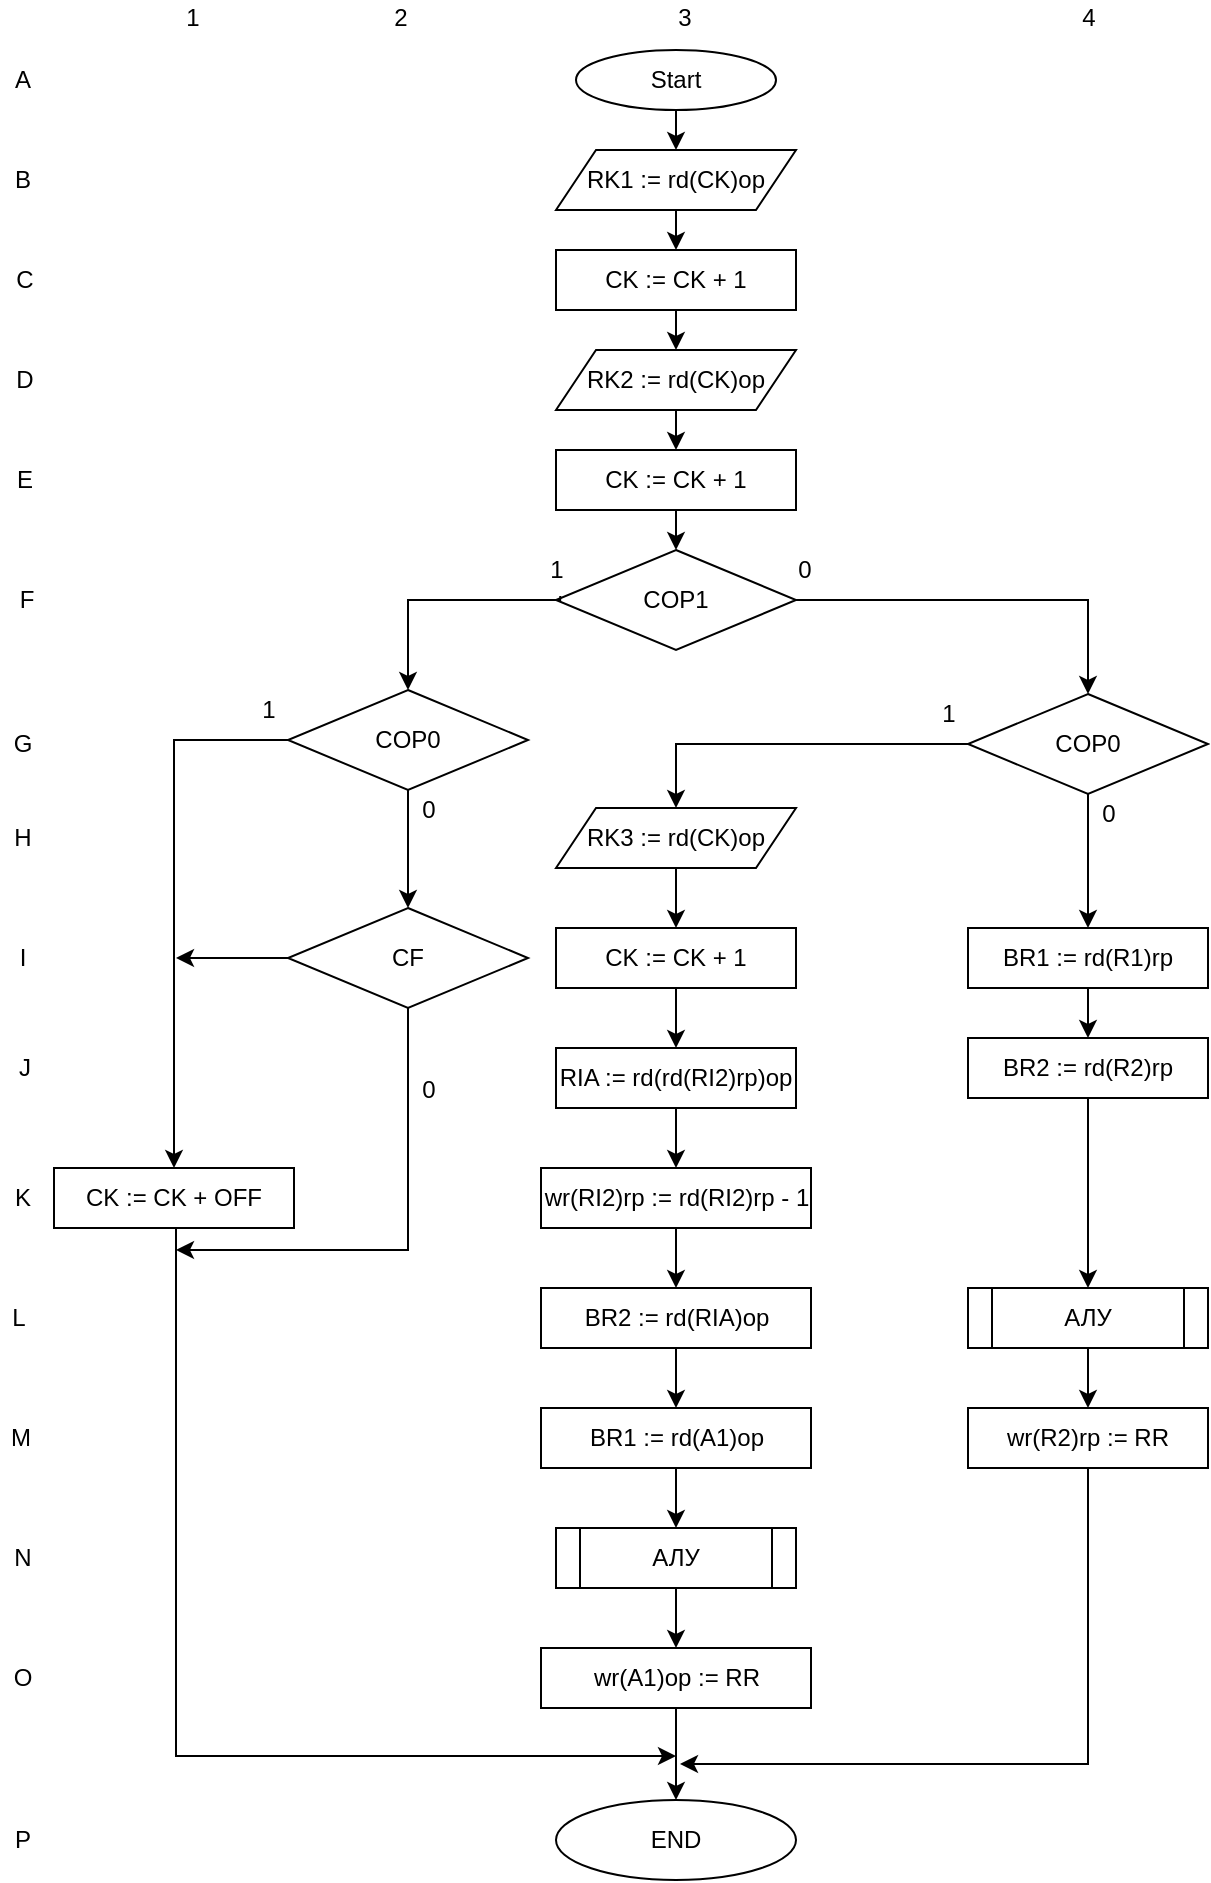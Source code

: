<mxfile version="18.0.7" type="github">
  <diagram id="KE3Y_JJDXEvooJmlkgoM" name="Page-1">
    <mxGraphModel dx="1397" dy="740" grid="0" gridSize="10" guides="1" tooltips="1" connect="1" arrows="1" fold="1" page="1" pageScale="1" pageWidth="827" pageHeight="1169" math="0" shadow="0">
      <root>
        <mxCell id="0" />
        <mxCell id="1" parent="0" />
        <mxCell id="UL9RxV9l1OQldz9KdJYa-1" value="Start" style="ellipse;whiteSpace=wrap;html=1;" vertex="1" parent="1">
          <mxGeometry x="300" y="40" width="100" height="30" as="geometry" />
        </mxCell>
        <mxCell id="UL9RxV9l1OQldz9KdJYa-2" value="" style="endArrow=classic;html=1;rounded=0;exitX=0.5;exitY=1;exitDx=0;exitDy=0;entryX=0.5;entryY=0;entryDx=0;entryDy=0;" edge="1" parent="1" source="UL9RxV9l1OQldz9KdJYa-1" target="UL9RxV9l1OQldz9KdJYa-3">
          <mxGeometry width="50" height="50" relative="1" as="geometry">
            <mxPoint x="360" y="280" as="sourcePoint" />
            <mxPoint x="350" y="90" as="targetPoint" />
          </mxGeometry>
        </mxCell>
        <mxCell id="UL9RxV9l1OQldz9KdJYa-3" value="RK1 := rd(CK)op" style="shape=parallelogram;perimeter=parallelogramPerimeter;whiteSpace=wrap;html=1;fixedSize=1;" vertex="1" parent="1">
          <mxGeometry x="290" y="90" width="120" height="30" as="geometry" />
        </mxCell>
        <mxCell id="UL9RxV9l1OQldz9KdJYa-5" value="CK := CK + 1" style="rounded=0;whiteSpace=wrap;html=1;" vertex="1" parent="1">
          <mxGeometry x="290" y="140" width="120" height="30" as="geometry" />
        </mxCell>
        <mxCell id="UL9RxV9l1OQldz9KdJYa-6" value="" style="endArrow=classic;html=1;rounded=0;exitX=0.5;exitY=1;exitDx=0;exitDy=0;entryX=0.5;entryY=0;entryDx=0;entryDy=0;" edge="1" parent="1" source="UL9RxV9l1OQldz9KdJYa-3" target="UL9RxV9l1OQldz9KdJYa-5">
          <mxGeometry width="50" height="50" relative="1" as="geometry">
            <mxPoint x="360" y="270" as="sourcePoint" />
            <mxPoint x="410" y="220" as="targetPoint" />
          </mxGeometry>
        </mxCell>
        <mxCell id="UL9RxV9l1OQldz9KdJYa-7" value="RK2 := rd(CK)op" style="shape=parallelogram;perimeter=parallelogramPerimeter;whiteSpace=wrap;html=1;fixedSize=1;" vertex="1" parent="1">
          <mxGeometry x="290" y="190" width="120" height="30" as="geometry" />
        </mxCell>
        <mxCell id="UL9RxV9l1OQldz9KdJYa-8" value="" style="endArrow=classic;html=1;rounded=0;exitX=0.5;exitY=1;exitDx=0;exitDy=0;entryX=0.5;entryY=0;entryDx=0;entryDy=0;" edge="1" parent="1" source="UL9RxV9l1OQldz9KdJYa-5" target="UL9RxV9l1OQldz9KdJYa-7">
          <mxGeometry width="50" height="50" relative="1" as="geometry">
            <mxPoint x="360" y="270" as="sourcePoint" />
            <mxPoint x="410" y="220" as="targetPoint" />
          </mxGeometry>
        </mxCell>
        <mxCell id="UL9RxV9l1OQldz9KdJYa-9" value="CK := CK + 1" style="rounded=0;whiteSpace=wrap;html=1;" vertex="1" parent="1">
          <mxGeometry x="290" y="240" width="120" height="30" as="geometry" />
        </mxCell>
        <mxCell id="UL9RxV9l1OQldz9KdJYa-10" value="" style="endArrow=classic;html=1;rounded=0;exitX=0.5;exitY=1;exitDx=0;exitDy=0;entryX=0.5;entryY=0;entryDx=0;entryDy=0;" edge="1" parent="1" source="UL9RxV9l1OQldz9KdJYa-7" target="UL9RxV9l1OQldz9KdJYa-9">
          <mxGeometry width="50" height="50" relative="1" as="geometry">
            <mxPoint x="360" y="280" as="sourcePoint" />
            <mxPoint x="410" y="230" as="targetPoint" />
          </mxGeometry>
        </mxCell>
        <mxCell id="UL9RxV9l1OQldz9KdJYa-11" value="COP1" style="rhombus;whiteSpace=wrap;html=1;" vertex="1" parent="1">
          <mxGeometry x="290" y="290" width="120" height="50" as="geometry" />
        </mxCell>
        <mxCell id="UL9RxV9l1OQldz9KdJYa-12" value="" style="endArrow=classic;html=1;rounded=0;exitX=0.5;exitY=1;exitDx=0;exitDy=0;entryX=0.5;entryY=0;entryDx=0;entryDy=0;" edge="1" parent="1" source="UL9RxV9l1OQldz9KdJYa-9" target="UL9RxV9l1OQldz9KdJYa-11">
          <mxGeometry width="50" height="50" relative="1" as="geometry">
            <mxPoint x="360" y="360" as="sourcePoint" />
            <mxPoint x="410" y="310" as="targetPoint" />
          </mxGeometry>
        </mxCell>
        <mxCell id="UL9RxV9l1OQldz9KdJYa-13" value="" style="edgeStyle=segmentEdgeStyle;endArrow=classic;html=1;rounded=0;exitX=0.607;exitY=1.15;exitDx=0;exitDy=0;entryX=0.5;entryY=0;entryDx=0;entryDy=0;exitPerimeter=0;" edge="1" parent="1" source="UL9RxV9l1OQldz9KdJYa-30" target="UL9RxV9l1OQldz9KdJYa-16">
          <mxGeometry width="50" height="50" relative="1" as="geometry">
            <mxPoint x="256" y="315" as="sourcePoint" />
            <mxPoint x="176" y="360" as="targetPoint" />
            <Array as="points">
              <mxPoint x="292" y="315" />
              <mxPoint x="216" y="315" />
            </Array>
          </mxGeometry>
        </mxCell>
        <mxCell id="UL9RxV9l1OQldz9KdJYa-15" value="" style="edgeStyle=segmentEdgeStyle;endArrow=classic;html=1;rounded=0;exitX=1;exitY=0.5;exitDx=0;exitDy=0;entryX=0.5;entryY=0;entryDx=0;entryDy=0;" edge="1" parent="1" source="UL9RxV9l1OQldz9KdJYa-11" target="UL9RxV9l1OQldz9KdJYa-17">
          <mxGeometry width="50" height="50" relative="1" as="geometry">
            <mxPoint x="360" y="360" as="sourcePoint" />
            <mxPoint x="590" y="360" as="targetPoint" />
            <Array as="points">
              <mxPoint x="556" y="315" />
            </Array>
          </mxGeometry>
        </mxCell>
        <mxCell id="UL9RxV9l1OQldz9KdJYa-16" value="COP0" style="rhombus;whiteSpace=wrap;html=1;" vertex="1" parent="1">
          <mxGeometry x="156" y="360" width="120" height="50" as="geometry" />
        </mxCell>
        <mxCell id="UL9RxV9l1OQldz9KdJYa-17" value="COP0" style="rhombus;whiteSpace=wrap;html=1;" vertex="1" parent="1">
          <mxGeometry x="496" y="362" width="120" height="50" as="geometry" />
        </mxCell>
        <mxCell id="UL9RxV9l1OQldz9KdJYa-18" value="" style="endArrow=classic;html=1;rounded=0;exitX=0.5;exitY=1;exitDx=0;exitDy=0;entryX=0.5;entryY=0;entryDx=0;entryDy=0;" edge="1" parent="1" source="UL9RxV9l1OQldz9KdJYa-16" target="UL9RxV9l1OQldz9KdJYa-19">
          <mxGeometry width="50" height="50" relative="1" as="geometry">
            <mxPoint x="246" y="470" as="sourcePoint" />
            <mxPoint x="216" y="500" as="targetPoint" />
          </mxGeometry>
        </mxCell>
        <mxCell id="UL9RxV9l1OQldz9KdJYa-19" value="CF" style="rhombus;whiteSpace=wrap;html=1;" vertex="1" parent="1">
          <mxGeometry x="156" y="469" width="120" height="50" as="geometry" />
        </mxCell>
        <mxCell id="UL9RxV9l1OQldz9KdJYa-22" value="CK := CK + OFF" style="rounded=0;whiteSpace=wrap;html=1;" vertex="1" parent="1">
          <mxGeometry x="39" y="599" width="120" height="30" as="geometry" />
        </mxCell>
        <mxCell id="UL9RxV9l1OQldz9KdJYa-23" value="" style="edgeStyle=segmentEdgeStyle;endArrow=classic;html=1;rounded=0;exitX=0;exitY=0.5;exitDx=0;exitDy=0;entryX=0.5;entryY=0;entryDx=0;entryDy=0;" edge="1" parent="1" source="UL9RxV9l1OQldz9KdJYa-16" target="UL9RxV9l1OQldz9KdJYa-22">
          <mxGeometry width="50" height="50" relative="1" as="geometry">
            <mxPoint x="350" y="350" as="sourcePoint" />
            <mxPoint x="400" y="300" as="targetPoint" />
          </mxGeometry>
        </mxCell>
        <mxCell id="UL9RxV9l1OQldz9KdJYa-24" value="" style="endArrow=classic;html=1;rounded=0;exitX=0;exitY=0.5;exitDx=0;exitDy=0;" edge="1" parent="1" source="UL9RxV9l1OQldz9KdJYa-19">
          <mxGeometry width="50" height="50" relative="1" as="geometry">
            <mxPoint x="350" y="319" as="sourcePoint" />
            <mxPoint x="100" y="494" as="targetPoint" />
          </mxGeometry>
        </mxCell>
        <mxCell id="UL9RxV9l1OQldz9KdJYa-26" value="1" style="text;html=1;align=center;verticalAlign=middle;resizable=0;points=[];autosize=1;strokeColor=none;fillColor=none;" vertex="1" parent="1">
          <mxGeometry x="136" y="360" width="20" height="20" as="geometry" />
        </mxCell>
        <mxCell id="UL9RxV9l1OQldz9KdJYa-27" value="0" style="text;html=1;align=center;verticalAlign=middle;resizable=0;points=[];autosize=1;strokeColor=none;fillColor=none;" vertex="1" parent="1">
          <mxGeometry x="216" y="410" width="20" height="20" as="geometry" />
        </mxCell>
        <mxCell id="UL9RxV9l1OQldz9KdJYa-28" value="" style="edgeStyle=segmentEdgeStyle;endArrow=classic;html=1;rounded=0;exitX=0.5;exitY=1;exitDx=0;exitDy=0;" edge="1" parent="1" source="UL9RxV9l1OQldz9KdJYa-19">
          <mxGeometry width="50" height="50" relative="1" as="geometry">
            <mxPoint x="350" y="620" as="sourcePoint" />
            <mxPoint x="100" y="640" as="targetPoint" />
            <Array as="points">
              <mxPoint x="216" y="640" />
            </Array>
          </mxGeometry>
        </mxCell>
        <mxCell id="UL9RxV9l1OQldz9KdJYa-29" value="0" style="text;html=1;align=center;verticalAlign=middle;resizable=0;points=[];autosize=1;strokeColor=none;fillColor=none;" vertex="1" parent="1">
          <mxGeometry x="216" y="550" width="20" height="20" as="geometry" />
        </mxCell>
        <mxCell id="UL9RxV9l1OQldz9KdJYa-30" value="1" style="text;html=1;align=center;verticalAlign=middle;resizable=0;points=[];autosize=1;strokeColor=none;fillColor=none;" vertex="1" parent="1">
          <mxGeometry x="280" y="290" width="20" height="20" as="geometry" />
        </mxCell>
        <mxCell id="UL9RxV9l1OQldz9KdJYa-31" value="0" style="text;html=1;align=center;verticalAlign=middle;resizable=0;points=[];autosize=1;strokeColor=none;fillColor=none;" vertex="1" parent="1">
          <mxGeometry x="404" y="290" width="20" height="20" as="geometry" />
        </mxCell>
        <mxCell id="UL9RxV9l1OQldz9KdJYa-32" value="" style="endArrow=classic;html=1;rounded=0;exitX=0.5;exitY=1;exitDx=0;exitDy=0;entryX=0.5;entryY=0;entryDx=0;entryDy=0;" edge="1" parent="1" source="UL9RxV9l1OQldz9KdJYa-17" target="UL9RxV9l1OQldz9KdJYa-33">
          <mxGeometry width="50" height="50" relative="1" as="geometry">
            <mxPoint x="316" y="622" as="sourcePoint" />
            <mxPoint x="556" y="492" as="targetPoint" />
          </mxGeometry>
        </mxCell>
        <mxCell id="UL9RxV9l1OQldz9KdJYa-33" value="BR1 := rd(R1)rp" style="rounded=0;whiteSpace=wrap;html=1;" vertex="1" parent="1">
          <mxGeometry x="496" y="479" width="120" height="30" as="geometry" />
        </mxCell>
        <mxCell id="UL9RxV9l1OQldz9KdJYa-34" value="BR2 := rd(R2)rp" style="rounded=0;whiteSpace=wrap;html=1;" vertex="1" parent="1">
          <mxGeometry x="496" y="534" width="120" height="30" as="geometry" />
        </mxCell>
        <mxCell id="UL9RxV9l1OQldz9KdJYa-35" value="" style="endArrow=classic;html=1;rounded=0;exitX=0.5;exitY=1;exitDx=0;exitDy=0;entryX=0.5;entryY=0;entryDx=0;entryDy=0;" edge="1" parent="1" source="UL9RxV9l1OQldz9KdJYa-33" target="UL9RxV9l1OQldz9KdJYa-34">
          <mxGeometry width="50" height="50" relative="1" as="geometry">
            <mxPoint x="306" y="589" as="sourcePoint" />
            <mxPoint x="356" y="539" as="targetPoint" />
          </mxGeometry>
        </mxCell>
        <mxCell id="UL9RxV9l1OQldz9KdJYa-36" value="" style="endArrow=classic;html=1;rounded=0;exitX=0.5;exitY=1;exitDx=0;exitDy=0;entryX=0.5;entryY=0;entryDx=0;entryDy=0;" edge="1" parent="1" source="UL9RxV9l1OQldz9KdJYa-34" target="UL9RxV9l1OQldz9KdJYa-37">
          <mxGeometry width="50" height="50" relative="1" as="geometry">
            <mxPoint x="306" y="692" as="sourcePoint" />
            <mxPoint x="556" y="702" as="targetPoint" />
          </mxGeometry>
        </mxCell>
        <mxCell id="UL9RxV9l1OQldz9KdJYa-37" value="АЛУ" style="shape=process;whiteSpace=wrap;html=1;backgroundOutline=1;" vertex="1" parent="1">
          <mxGeometry x="496" y="659" width="120" height="30" as="geometry" />
        </mxCell>
        <mxCell id="UL9RxV9l1OQldz9KdJYa-39" value="wr(R2)rp := RR" style="rounded=0;whiteSpace=wrap;html=1;" vertex="1" parent="1">
          <mxGeometry x="496" y="719" width="120" height="30" as="geometry" />
        </mxCell>
        <mxCell id="UL9RxV9l1OQldz9KdJYa-40" value="" style="endArrow=classic;html=1;rounded=0;exitX=0.5;exitY=1;exitDx=0;exitDy=0;entryX=0.5;entryY=0;entryDx=0;entryDy=0;" edge="1" parent="1" source="UL9RxV9l1OQldz9KdJYa-37" target="UL9RxV9l1OQldz9KdJYa-39">
          <mxGeometry width="50" height="50" relative="1" as="geometry">
            <mxPoint x="306" y="649" as="sourcePoint" />
            <mxPoint x="356" y="599" as="targetPoint" />
          </mxGeometry>
        </mxCell>
        <mxCell id="UL9RxV9l1OQldz9KdJYa-41" value="" style="edgeStyle=segmentEdgeStyle;endArrow=classic;html=1;rounded=0;exitX=0;exitY=0.5;exitDx=0;exitDy=0;entryX=0.5;entryY=0;entryDx=0;entryDy=0;" edge="1" parent="1" source="UL9RxV9l1OQldz9KdJYa-17" target="UL9RxV9l1OQldz9KdJYa-44">
          <mxGeometry width="50" height="50" relative="1" as="geometry">
            <mxPoint x="340" y="500" as="sourcePoint" />
            <mxPoint x="390" y="450" as="targetPoint" />
          </mxGeometry>
        </mxCell>
        <mxCell id="UL9RxV9l1OQldz9KdJYa-42" value="0" style="text;html=1;align=center;verticalAlign=middle;resizable=0;points=[];autosize=1;strokeColor=none;fillColor=none;" vertex="1" parent="1">
          <mxGeometry x="556" y="412" width="20" height="20" as="geometry" />
        </mxCell>
        <mxCell id="UL9RxV9l1OQldz9KdJYa-43" value="1" style="text;html=1;align=center;verticalAlign=middle;resizable=0;points=[];autosize=1;strokeColor=none;fillColor=none;" vertex="1" parent="1">
          <mxGeometry x="476" y="362" width="20" height="20" as="geometry" />
        </mxCell>
        <mxCell id="UL9RxV9l1OQldz9KdJYa-44" value="RK3 := rd(CK)op" style="shape=parallelogram;perimeter=parallelogramPerimeter;whiteSpace=wrap;html=1;fixedSize=1;" vertex="1" parent="1">
          <mxGeometry x="290" y="419" width="120" height="30" as="geometry" />
        </mxCell>
        <mxCell id="UL9RxV9l1OQldz9KdJYa-45" value="CK := CK + 1" style="rounded=0;whiteSpace=wrap;html=1;" vertex="1" parent="1">
          <mxGeometry x="290" y="479" width="120" height="30" as="geometry" />
        </mxCell>
        <mxCell id="UL9RxV9l1OQldz9KdJYa-46" value="" style="endArrow=classic;html=1;rounded=0;exitX=0.5;exitY=1;exitDx=0;exitDy=0;entryX=0.5;entryY=0;entryDx=0;entryDy=0;" edge="1" parent="1" source="UL9RxV9l1OQldz9KdJYa-44" target="UL9RxV9l1OQldz9KdJYa-45">
          <mxGeometry width="50" height="50" relative="1" as="geometry">
            <mxPoint x="300" y="659" as="sourcePoint" />
            <mxPoint x="350" y="609" as="targetPoint" />
          </mxGeometry>
        </mxCell>
        <mxCell id="UL9RxV9l1OQldz9KdJYa-47" value="RIA := rd(rd(RI2)rp)op" style="rounded=0;whiteSpace=wrap;html=1;" vertex="1" parent="1">
          <mxGeometry x="290" y="539" width="120" height="30" as="geometry" />
        </mxCell>
        <mxCell id="UL9RxV9l1OQldz9KdJYa-48" value="wr(RI2)rp := rd(RI2)rp - 1" style="rounded=0;whiteSpace=wrap;html=1;" vertex="1" parent="1">
          <mxGeometry x="282.5" y="599" width="135" height="30" as="geometry" />
        </mxCell>
        <mxCell id="UL9RxV9l1OQldz9KdJYa-49" value="" style="endArrow=classic;html=1;rounded=0;exitX=0.5;exitY=1;exitDx=0;exitDy=0;entryX=0.5;entryY=0;entryDx=0;entryDy=0;" edge="1" parent="1" source="UL9RxV9l1OQldz9KdJYa-45" target="UL9RxV9l1OQldz9KdJYa-47">
          <mxGeometry width="50" height="50" relative="1" as="geometry">
            <mxPoint x="300" y="649" as="sourcePoint" />
            <mxPoint x="350" y="599" as="targetPoint" />
          </mxGeometry>
        </mxCell>
        <mxCell id="UL9RxV9l1OQldz9KdJYa-50" value="" style="endArrow=classic;html=1;rounded=0;exitX=0.5;exitY=1;exitDx=0;exitDy=0;entryX=0.5;entryY=0;entryDx=0;entryDy=0;" edge="1" parent="1" source="UL9RxV9l1OQldz9KdJYa-47" target="UL9RxV9l1OQldz9KdJYa-48">
          <mxGeometry width="50" height="50" relative="1" as="geometry">
            <mxPoint x="300" y="649" as="sourcePoint" />
            <mxPoint x="350" y="599" as="targetPoint" />
          </mxGeometry>
        </mxCell>
        <mxCell id="UL9RxV9l1OQldz9KdJYa-51" value="BR2 := rd(RIA)op" style="rounded=0;whiteSpace=wrap;html=1;" vertex="1" parent="1">
          <mxGeometry x="282.5" y="659" width="135" height="30" as="geometry" />
        </mxCell>
        <mxCell id="UL9RxV9l1OQldz9KdJYa-52" value="" style="endArrow=classic;html=1;rounded=0;exitX=0.5;exitY=1;exitDx=0;exitDy=0;entryX=0.5;entryY=0;entryDx=0;entryDy=0;" edge="1" parent="1" source="UL9RxV9l1OQldz9KdJYa-48" target="UL9RxV9l1OQldz9KdJYa-51">
          <mxGeometry width="50" height="50" relative="1" as="geometry">
            <mxPoint x="300" y="649" as="sourcePoint" />
            <mxPoint x="350" y="599" as="targetPoint" />
          </mxGeometry>
        </mxCell>
        <mxCell id="UL9RxV9l1OQldz9KdJYa-53" value="BR1 := rd(A1)op" style="rounded=0;whiteSpace=wrap;html=1;" vertex="1" parent="1">
          <mxGeometry x="282.5" y="719" width="135" height="30" as="geometry" />
        </mxCell>
        <mxCell id="UL9RxV9l1OQldz9KdJYa-54" value="" style="endArrow=classic;html=1;rounded=0;exitX=0.5;exitY=1;exitDx=0;exitDy=0;entryX=0.5;entryY=0;entryDx=0;entryDy=0;" edge="1" parent="1" source="UL9RxV9l1OQldz9KdJYa-51" target="UL9RxV9l1OQldz9KdJYa-53">
          <mxGeometry width="50" height="50" relative="1" as="geometry">
            <mxPoint x="300" y="649" as="sourcePoint" />
            <mxPoint x="350" y="599" as="targetPoint" />
          </mxGeometry>
        </mxCell>
        <mxCell id="UL9RxV9l1OQldz9KdJYa-55" value="АЛУ" style="shape=process;whiteSpace=wrap;html=1;backgroundOutline=1;" vertex="1" parent="1">
          <mxGeometry x="290" y="779" width="120" height="30" as="geometry" />
        </mxCell>
        <mxCell id="UL9RxV9l1OQldz9KdJYa-56" value="" style="endArrow=classic;html=1;rounded=0;exitX=0.5;exitY=1;exitDx=0;exitDy=0;entryX=0.5;entryY=0;entryDx=0;entryDy=0;" edge="1" parent="1" source="UL9RxV9l1OQldz9KdJYa-53" target="UL9RxV9l1OQldz9KdJYa-55">
          <mxGeometry width="50" height="50" relative="1" as="geometry">
            <mxPoint x="300" y="749" as="sourcePoint" />
            <mxPoint x="350" y="699" as="targetPoint" />
          </mxGeometry>
        </mxCell>
        <mxCell id="UL9RxV9l1OQldz9KdJYa-57" value="wr(A1)op := RR" style="rounded=0;whiteSpace=wrap;html=1;" vertex="1" parent="1">
          <mxGeometry x="282.5" y="839" width="135" height="30" as="geometry" />
        </mxCell>
        <mxCell id="UL9RxV9l1OQldz9KdJYa-58" value="" style="endArrow=classic;html=1;rounded=0;exitX=0.5;exitY=1;exitDx=0;exitDy=0;entryX=0.5;entryY=0;entryDx=0;entryDy=0;" edge="1" parent="1" source="UL9RxV9l1OQldz9KdJYa-55" target="UL9RxV9l1OQldz9KdJYa-57">
          <mxGeometry width="50" height="50" relative="1" as="geometry">
            <mxPoint x="300" y="839" as="sourcePoint" />
            <mxPoint x="350" y="789" as="targetPoint" />
          </mxGeometry>
        </mxCell>
        <mxCell id="UL9RxV9l1OQldz9KdJYa-59" value="END" style="ellipse;whiteSpace=wrap;html=1;" vertex="1" parent="1">
          <mxGeometry x="290" y="915" width="120" height="40" as="geometry" />
        </mxCell>
        <mxCell id="UL9RxV9l1OQldz9KdJYa-60" value="" style="endArrow=classic;html=1;rounded=0;exitX=0.5;exitY=1;exitDx=0;exitDy=0;entryX=0.5;entryY=0;entryDx=0;entryDy=0;" edge="1" parent="1" source="UL9RxV9l1OQldz9KdJYa-57" target="UL9RxV9l1OQldz9KdJYa-59">
          <mxGeometry width="50" height="50" relative="1" as="geometry">
            <mxPoint x="295.5" y="872" as="sourcePoint" />
            <mxPoint x="345.5" y="822" as="targetPoint" />
          </mxGeometry>
        </mxCell>
        <mxCell id="UL9RxV9l1OQldz9KdJYa-63" value="" style="edgeStyle=segmentEdgeStyle;endArrow=classic;html=1;rounded=0;exitX=0.5;exitY=1;exitDx=0;exitDy=0;" edge="1" parent="1" source="UL9RxV9l1OQldz9KdJYa-22">
          <mxGeometry width="50" height="50" relative="1" as="geometry">
            <mxPoint x="311" y="783" as="sourcePoint" />
            <mxPoint x="350" y="893" as="targetPoint" />
            <Array as="points">
              <mxPoint x="100" y="893" />
            </Array>
          </mxGeometry>
        </mxCell>
        <mxCell id="UL9RxV9l1OQldz9KdJYa-65" value="" style="edgeStyle=segmentEdgeStyle;endArrow=classic;html=1;rounded=0;exitX=0.5;exitY=1;exitDx=0;exitDy=0;" edge="1" parent="1" source="UL9RxV9l1OQldz9KdJYa-39">
          <mxGeometry width="50" height="50" relative="1" as="geometry">
            <mxPoint x="521" y="867" as="sourcePoint" />
            <mxPoint x="352" y="897" as="targetPoint" />
            <Array as="points">
              <mxPoint x="556" y="897" />
            </Array>
          </mxGeometry>
        </mxCell>
        <mxCell id="UL9RxV9l1OQldz9KdJYa-66" value="1" style="text;html=1;align=center;verticalAlign=middle;resizable=0;points=[];autosize=1;strokeColor=none;fillColor=none;" vertex="1" parent="1">
          <mxGeometry x="99" y="15" width="17" height="18" as="geometry" />
        </mxCell>
        <mxCell id="UL9RxV9l1OQldz9KdJYa-67" value="2" style="text;html=1;align=center;verticalAlign=middle;resizable=0;points=[];autosize=1;strokeColor=none;fillColor=none;" vertex="1" parent="1">
          <mxGeometry x="203" y="15" width="17" height="18" as="geometry" />
        </mxCell>
        <mxCell id="UL9RxV9l1OQldz9KdJYa-68" value="3" style="text;html=1;align=center;verticalAlign=middle;resizable=0;points=[];autosize=1;strokeColor=none;fillColor=none;" vertex="1" parent="1">
          <mxGeometry x="345" y="15" width="17" height="18" as="geometry" />
        </mxCell>
        <mxCell id="UL9RxV9l1OQldz9KdJYa-69" value="4" style="text;html=1;align=center;verticalAlign=middle;resizable=0;points=[];autosize=1;strokeColor=none;fillColor=none;" vertex="1" parent="1">
          <mxGeometry x="547.5" y="15" width="17" height="18" as="geometry" />
        </mxCell>
        <mxCell id="UL9RxV9l1OQldz9KdJYa-70" value="A" style="text;html=1;align=center;verticalAlign=middle;resizable=0;points=[];autosize=1;strokeColor=none;fillColor=none;" vertex="1" parent="1">
          <mxGeometry x="14" y="46" width="18" height="18" as="geometry" />
        </mxCell>
        <mxCell id="UL9RxV9l1OQldz9KdJYa-71" value="B" style="text;html=1;align=center;verticalAlign=middle;resizable=0;points=[];autosize=1;strokeColor=none;fillColor=none;" vertex="1" parent="1">
          <mxGeometry x="14" y="96" width="18" height="18" as="geometry" />
        </mxCell>
        <mxCell id="UL9RxV9l1OQldz9KdJYa-72" value="C" style="text;html=1;align=center;verticalAlign=middle;resizable=0;points=[];autosize=1;strokeColor=none;fillColor=none;" vertex="1" parent="1">
          <mxGeometry x="14" y="146" width="19" height="18" as="geometry" />
        </mxCell>
        <mxCell id="UL9RxV9l1OQldz9KdJYa-73" value="D" style="text;html=1;align=center;verticalAlign=middle;resizable=0;points=[];autosize=1;strokeColor=none;fillColor=none;" vertex="1" parent="1">
          <mxGeometry x="14" y="196" width="19" height="18" as="geometry" />
        </mxCell>
        <mxCell id="UL9RxV9l1OQldz9KdJYa-74" value="E" style="text;html=1;align=center;verticalAlign=middle;resizable=0;points=[];autosize=1;strokeColor=none;fillColor=none;" vertex="1" parent="1">
          <mxGeometry x="15" y="246" width="18" height="18" as="geometry" />
        </mxCell>
        <mxCell id="UL9RxV9l1OQldz9KdJYa-75" value="F" style="text;html=1;align=center;verticalAlign=middle;resizable=0;points=[];autosize=1;strokeColor=none;fillColor=none;" vertex="1" parent="1">
          <mxGeometry x="16" y="306" width="17" height="18" as="geometry" />
        </mxCell>
        <mxCell id="UL9RxV9l1OQldz9KdJYa-76" value="G" style="text;html=1;align=center;verticalAlign=middle;resizable=0;points=[];autosize=1;strokeColor=none;fillColor=none;" vertex="1" parent="1">
          <mxGeometry x="13.5" y="378" width="19" height="18" as="geometry" />
        </mxCell>
        <mxCell id="UL9RxV9l1OQldz9KdJYa-77" value="H" style="text;html=1;align=center;verticalAlign=middle;resizable=0;points=[];autosize=1;strokeColor=none;fillColor=none;" vertex="1" parent="1">
          <mxGeometry x="13.5" y="425" width="19" height="18" as="geometry" />
        </mxCell>
        <mxCell id="UL9RxV9l1OQldz9KdJYa-78" value="I" style="text;html=1;align=center;verticalAlign=middle;resizable=0;points=[];autosize=1;strokeColor=none;fillColor=none;" vertex="1" parent="1">
          <mxGeometry x="16.5" y="485" width="13" height="18" as="geometry" />
        </mxCell>
        <mxCell id="UL9RxV9l1OQldz9KdJYa-79" value="J" style="text;html=1;align=center;verticalAlign=middle;resizable=0;points=[];autosize=1;strokeColor=none;fillColor=none;" vertex="1" parent="1">
          <mxGeometry x="15.5" y="540" width="16" height="18" as="geometry" />
        </mxCell>
        <mxCell id="UL9RxV9l1OQldz9KdJYa-80" value="K" style="text;html=1;align=center;verticalAlign=middle;resizable=0;points=[];autosize=1;strokeColor=none;fillColor=none;" vertex="1" parent="1">
          <mxGeometry x="13.5" y="605" width="18" height="18" as="geometry" />
        </mxCell>
        <mxCell id="UL9RxV9l1OQldz9KdJYa-81" value="L" style="text;html=1;align=center;verticalAlign=middle;resizable=0;points=[];autosize=1;strokeColor=none;fillColor=none;" vertex="1" parent="1">
          <mxGeometry x="12.5" y="665" width="17" height="18" as="geometry" />
        </mxCell>
        <mxCell id="UL9RxV9l1OQldz9KdJYa-82" value="M" style="text;html=1;align=center;verticalAlign=middle;resizable=0;points=[];autosize=1;strokeColor=none;fillColor=none;" vertex="1" parent="1">
          <mxGeometry x="12" y="725" width="20" height="18" as="geometry" />
        </mxCell>
        <mxCell id="UL9RxV9l1OQldz9KdJYa-83" value="N" style="text;html=1;align=center;verticalAlign=middle;resizable=0;points=[];autosize=1;strokeColor=none;fillColor=none;" vertex="1" parent="1">
          <mxGeometry x="13.5" y="785" width="19" height="18" as="geometry" />
        </mxCell>
        <mxCell id="UL9RxV9l1OQldz9KdJYa-84" value="O" style="text;html=1;align=center;verticalAlign=middle;resizable=0;points=[];autosize=1;strokeColor=none;fillColor=none;" vertex="1" parent="1">
          <mxGeometry x="13" y="845" width="19" height="18" as="geometry" />
        </mxCell>
        <mxCell id="UL9RxV9l1OQldz9KdJYa-85" value="P" style="text;html=1;align=center;verticalAlign=middle;resizable=0;points=[];autosize=1;strokeColor=none;fillColor=none;" vertex="1" parent="1">
          <mxGeometry x="14" y="926" width="18" height="18" as="geometry" />
        </mxCell>
      </root>
    </mxGraphModel>
  </diagram>
</mxfile>
